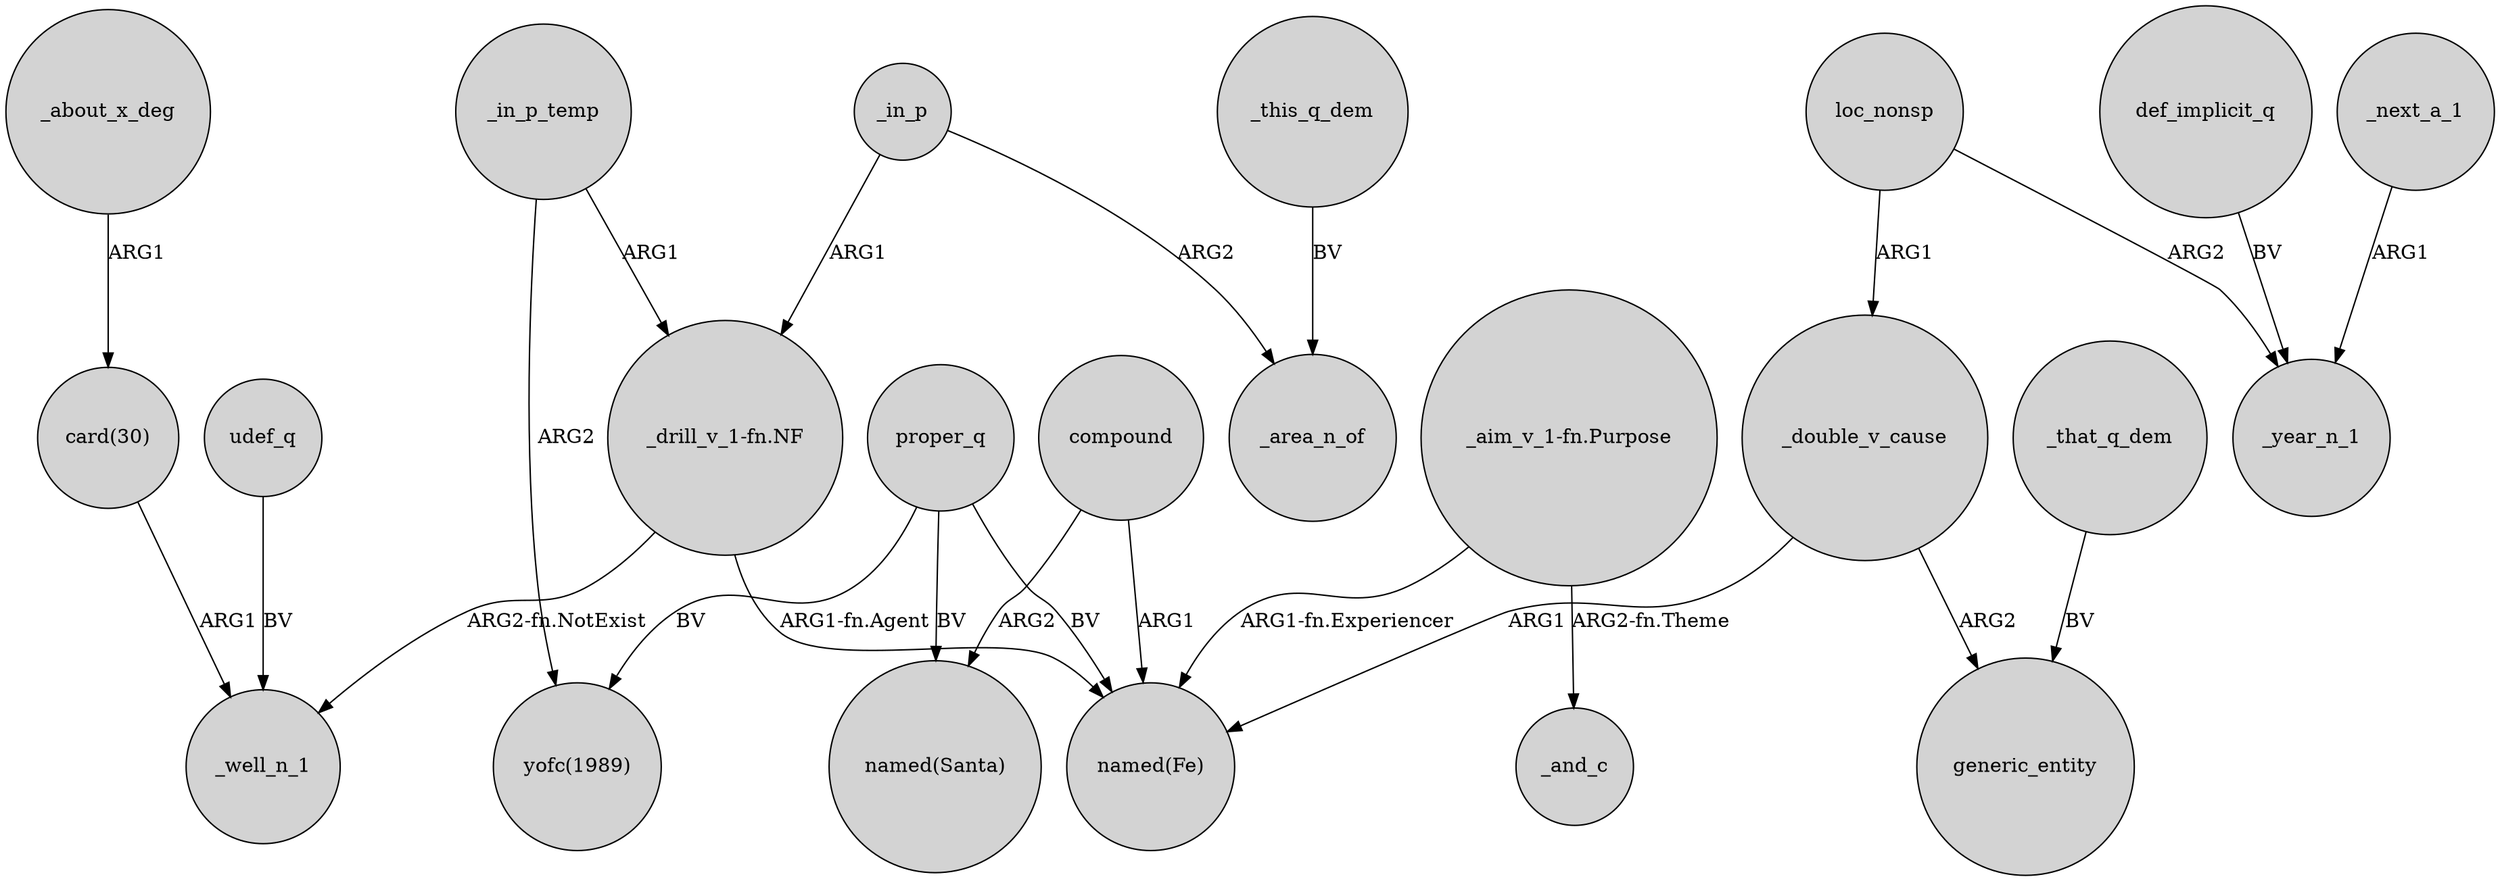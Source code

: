 digraph {
	node [shape=circle style=filled]
	_about_x_deg -> "card(30)" [label=ARG1]
	_in_p_temp -> "yofc(1989)" [label=ARG2]
	"card(30)" -> _well_n_1 [label=ARG1]
	loc_nonsp -> _double_v_cause [label=ARG1]
	def_implicit_q -> _year_n_1 [label=BV]
	_that_q_dem -> generic_entity [label=BV]
	"_drill_v_1-fn.NF" -> "named(Fe)" [label="ARG1-fn.Agent"]
	_double_v_cause -> "named(Fe)" [label=ARG1]
	compound -> "named(Santa)" [label=ARG2]
	proper_q -> "named(Fe)" [label=BV]
	"_aim_v_1-fn.Purpose" -> _and_c [label="ARG2-fn.Theme"]
	_in_p -> "_drill_v_1-fn.NF" [label=ARG1]
	proper_q -> "named(Santa)" [label=BV]
	"_drill_v_1-fn.NF" -> _well_n_1 [label="ARG2-fn.NotExist"]
	proper_q -> "yofc(1989)" [label=BV]
	compound -> "named(Fe)" [label=ARG1]
	_double_v_cause -> generic_entity [label=ARG2]
	_next_a_1 -> _year_n_1 [label=ARG1]
	"_aim_v_1-fn.Purpose" -> "named(Fe)" [label="ARG1-fn.Experiencer"]
	loc_nonsp -> _year_n_1 [label=ARG2]
	_in_p_temp -> "_drill_v_1-fn.NF" [label=ARG1]
	_in_p -> _area_n_of [label=ARG2]
	udef_q -> _well_n_1 [label=BV]
	_this_q_dem -> _area_n_of [label=BV]
}
